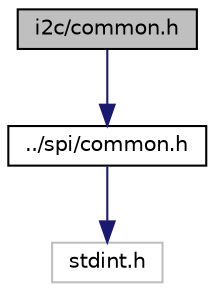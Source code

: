digraph "i2c/common.h"
{
 // LATEX_PDF_SIZE
  edge [fontname="Helvetica",fontsize="10",labelfontname="Helvetica",labelfontsize="10"];
  node [fontname="Helvetica",fontsize="10",shape=record];
  Node1 [label="i2c/common.h",height=0.2,width=0.4,color="black", fillcolor="grey75", style="filled", fontcolor="black",tooltip="Common declarations for I2C operations."];
  Node1 -> Node2 [color="midnightblue",fontsize="10",style="solid",fontname="Helvetica"];
  Node2 [label="../spi/common.h",height=0.2,width=0.4,color="black", fillcolor="white", style="filled",URL="$spi_2common_8h.html",tooltip="Common declarations for SPI operations."];
  Node2 -> Node3 [color="midnightblue",fontsize="10",style="solid",fontname="Helvetica"];
  Node3 [label="stdint.h",height=0.2,width=0.4,color="grey75", fillcolor="white", style="filled",tooltip=" "];
}
